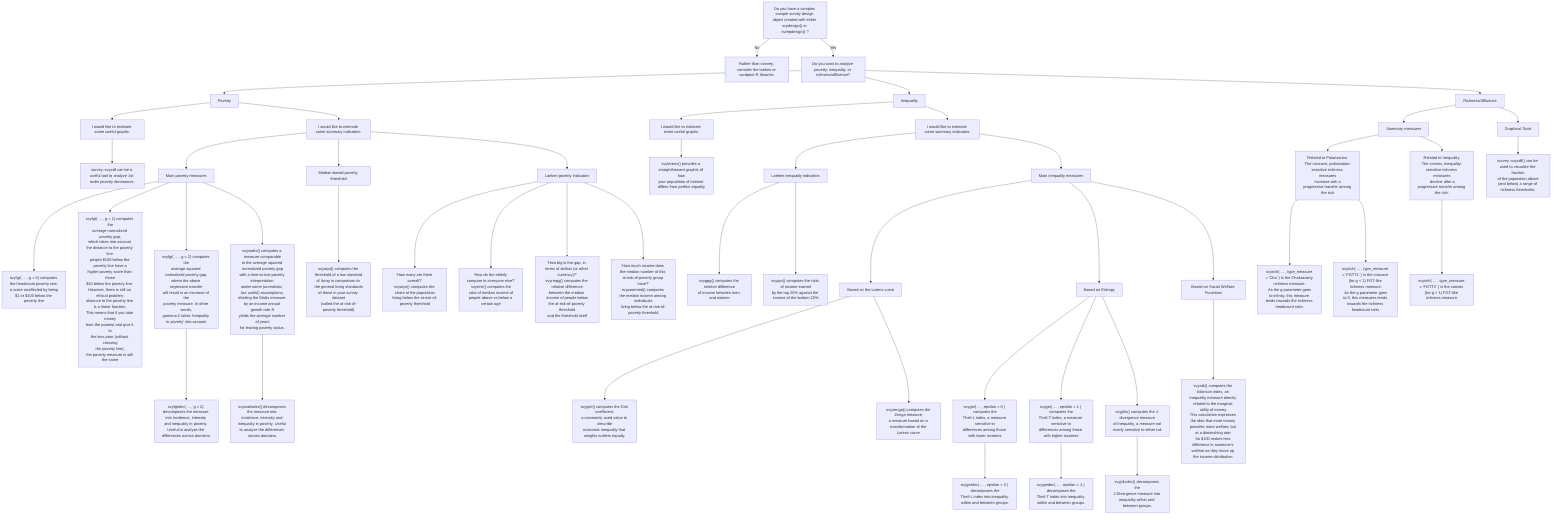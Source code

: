 graph TD

	A["Do you have a complex sample survey design object created with either svydesign() or svrepdesign() ?"]

	A --> |No| B["Rather than convey, consider the laeken or vardpoor R libraries."]

	A --> |Yes| C["Do you want to analyze poverty, inequality, or richness/affluence?"]




	C --> D["Poverty"]

	D --> DE["I would like to estimate some summary indicators."]

	D --> DF["I would like to estimate some useful graphs."]

	DF --> DG["survey::svycdf can be a useful tool to analyze 1st order poverty dominance."]

  DE --> DH["Main poverty measures"]
  DH --> DW["svyfgt( ... , g = 0) computes the headcount poverty rate,<br>a score unaffected by being<br>$1 or $100 below the poverty line"]
	DH --> DX["svyfgt( ... , g = 1) computes the<br>average normalized poverty gap,<br>which takes into account the distance to the poverty line:<br>people $100 below the poverty line have a<br>higher poverty score than those<br>$10 below the poverty line. <br>However, there is still an ethical problem:<br>distance to the poverty line is a linear function.<br>This means that if you take money<br>from the poorest and give it to<br>the less poor (without crossing<br>the poverty line),<br>the poverty measure is still the same"]
	DH --> DY["svyfgt( ... , g = 2) computes the<br>average squared normalized poverty gap,<br>where the above regressive transfer<br>will result in an increase of the<br>poverty measure. In other words,<br>gamma=2 takes 'inequality in poverty' into account"]
	DH --> DZ["svywatts() computes a measure comparable<br>to the average squared normalized poverty gap<br>with a time-to-exit-poverty interpretation:<br>under some (unrealistic, but useful) assumptions,<br>dividing the Watts measure by an income annual growth rate R<br>yields the average number of years<br>for leaving poverty status."]

  DY --> DA["svyfgtdec( ... , g = 2) decomposes the measure into incidence, intensity and inequality in poverty. Useful to analyze the differences across domains."]
	DZ --> DB["svywattsdec() decomposes the measure into incidence, intensity and inequality in poverty. Useful to analyze the differences across domains."]


  DE --> DK["Median-based poverty threshold"]
  DK --> DQ["svyarpt() computes the threshold of a low standard<br>of living in comparison to the general living standards<br>of those in your survey dataset<br>(called the at-risk-of-poverty threshold)"]


  DE --> DI["Laeken poverty indicators"]

  DI --> DM["'How many are there overall?'<br>svyarpr() computes the share of the population<br>living below the at-risk-of-poverty threshold"]
	DI --> DN["'How do the elderly compare to everyone else?'<br>svyrmir() computes the<br>ratio of median income of<br>people above vs below a certain age"]
	DI --> DO["'How big is the gap, in terms of dollars (or other currency)?'<br>svyrmpg() computes the relative difference<br>between the median income of people below<br>the at-risk-of-poverty threshold<br>and the threshold itself"]
	DI --> DP["'How much income does the median number of this at-risk-of-poverty group have?'<br>svypoormed() computes the median income among individuals<br>living below the at-risk-of-poverty threshold"]




	C --> E["Inequality"]

	E --> EA["I would like to estimate some useful graphs."]
  EA --> EAA["svylorenz() provides a straightforward graphic of how<br>your population of interest differs from perfect equality"]

  E --> EB["I would like to estimate some summary indicators."]
  EB --> EBA["Laeken inequality indicators"]
  EBA --> EBAA["svygpg() computes the relative difference<br>of income between men and women"]
	EBA --> EBAB["svyqsr() computes the ratio of income earned<br>by the top 20% against the income of the bottom 20%"]

  EB --> EBB["Main inequality measures"]

  EBB --> EBBA["Based on the Lorenz curve"]
  EBBA --> EBBAA["svygini() computes the Gini coefficient,<br>a commonly-used value to describe<br>economic inequality that weights outliers equally."]
  EBBA --> EBBAB["svyzenga() computes the Zenga measure,<br>a measure based on a transformation of the Lorenz curve."]

  EBB --> EBBB["Based on Entropy"]
	EBBB --> EBBBA["svygei( ... , epsilon = 0 ) computes the<br>Theil-L index, a measure sensitive to<br>differences among those with lower incomes"]
	EBBB --> EBBBB["svygei( ... , epsilon = 1 ) computes the<br>Theil-T index, a measure sensitive to<br>differences among those with higher incomes"]
	EBBB --> EBBBC["svyjdiv() computes the J-divergence measure<br>of inequality, a measure not<br>overly sensitive to either tail"]

	EBBBA --> EBBBAA["svygeidec( ... , epsilon = 0 ) decomposes the<br>Theil-L index into inequality within and between groups."]
	EBBBB --> EBBBBA["svygeidec( ... , epsilon = 1 ) decomposes the<br>Theil-T index into inequality within and between groups."]
	EBBBC --> EBBBCA["svyjdivdec() decomposes the<br>J-Divergence measure into inequality within and between groups."]

  EBB --> EBBC["Based on Social Welfare Functions"]
  EBBC --> EBBCA["svyatk() computes the Atkinson index, an inequality measure directly related to the marginal utility of money.<br>This calculation expresses the idea that more money provides more welfare, but at a diminishing rate.<br>So $100 makes less difference in someone's welfare as they move up the income distribution."]




	C --> F["Richness/Affluence"]
	F --> FA["Summary measures"]

	FA --> FAA["Related to Polarization.<br>The concave, polarization-sensitive richness measures<br> increase with a progressive transfer among the rich"]
	FAA --> FAAA["svyrich( ... , type_measure = 'Cha' ) is the Chakravarty richness measure.<br> As the g parameter goes to infinity, this measure tends towards the richness headcount ratio."]
	FAA --> FAAB["svyrich( ... , type_measure = 'FGTT1' ) is the concave (for g < 1) FGT-like richness measure.<br> As the g parameter goes to 0, this measures tends towards the richness headcount ratio."]

	FA --> FAB["Related to Inequality.<br>The convex, inequality-sensitive richness measures<br> decline after a<br>progressive transfer among the rich."]
	FAB --> FABA["svyrich( ... , type_measure = 'FGTT2' ) is the convex (for g > 1) FGT-like richness measure.<br>"]

	F --> FA2["Graphical Tools"]
	FA2 --> FA2A["survey::svycdf() can be used to visualize the fraction<br> of the population above (and below) a range of richness thresholds."]